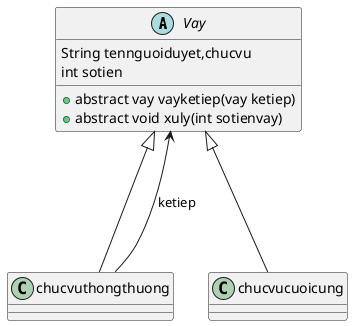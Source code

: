 @startuml
'https://plantuml.com/class-diagram

abstract class Vay{
    String tennguoiduyet,chucvu
    int sotien
    +abstract vay vayketiep(vay ketiep)
    +abstract void xuly(int sotienvay)
}
class chucvuthongthuong
class chucvucuoicung
Vay <|---chucvuthongthuong
Vay <|---chucvucuoicung
chucvuthongthuong-->Vay:ketiep

@enduml